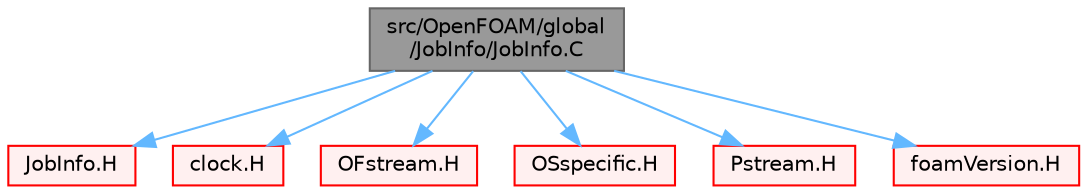 digraph "src/OpenFOAM/global/JobInfo/JobInfo.C"
{
 // LATEX_PDF_SIZE
  bgcolor="transparent";
  edge [fontname=Helvetica,fontsize=10,labelfontname=Helvetica,labelfontsize=10];
  node [fontname=Helvetica,fontsize=10,shape=box,height=0.2,width=0.4];
  Node1 [id="Node000001",label="src/OpenFOAM/global\l/JobInfo/JobInfo.C",height=0.2,width=0.4,color="gray40", fillcolor="grey60", style="filled", fontcolor="black",tooltip=" "];
  Node1 -> Node2 [id="edge1_Node000001_Node000002",color="steelblue1",style="solid",tooltip=" "];
  Node2 [id="Node000002",label="JobInfo.H",height=0.2,width=0.4,color="red", fillcolor="#FFF0F0", style="filled",URL="$JobInfo_8H.html",tooltip=" "];
  Node1 -> Node139 [id="edge2_Node000001_Node000139",color="steelblue1",style="solid",tooltip=" "];
  Node139 [id="Node000139",label="clock.H",height=0.2,width=0.4,color="red", fillcolor="#FFF0F0", style="filled",URL="$clock_8H.html",tooltip=" "];
  Node1 -> Node140 [id="edge3_Node000001_Node000140",color="steelblue1",style="solid",tooltip=" "];
  Node140 [id="Node000140",label="OFstream.H",height=0.2,width=0.4,color="red", fillcolor="#FFF0F0", style="filled",URL="$OFstream_8H.html",tooltip=" "];
  Node1 -> Node143 [id="edge4_Node000001_Node000143",color="steelblue1",style="solid",tooltip=" "];
  Node143 [id="Node000143",label="OSspecific.H",height=0.2,width=0.4,color="red", fillcolor="#FFF0F0", style="filled",URL="$OSspecific_8H.html",tooltip="Functions used by OpenFOAM that are specific to POSIX compliant operating systems and need to be repl..."];
  Node1 -> Node147 [id="edge5_Node000001_Node000147",color="steelblue1",style="solid",tooltip=" "];
  Node147 [id="Node000147",label="Pstream.H",height=0.2,width=0.4,color="red", fillcolor="#FFF0F0", style="filled",URL="$Pstream_8H.html",tooltip=" "];
  Node1 -> Node174 [id="edge6_Node000001_Node000174",color="steelblue1",style="solid",tooltip=" "];
  Node174 [id="Node000174",label="foamVersion.H",height=0.2,width=0.4,color="red", fillcolor="#FFF0F0", style="filled",URL="$foamVersion_8H.html",tooltip=" "];
}
